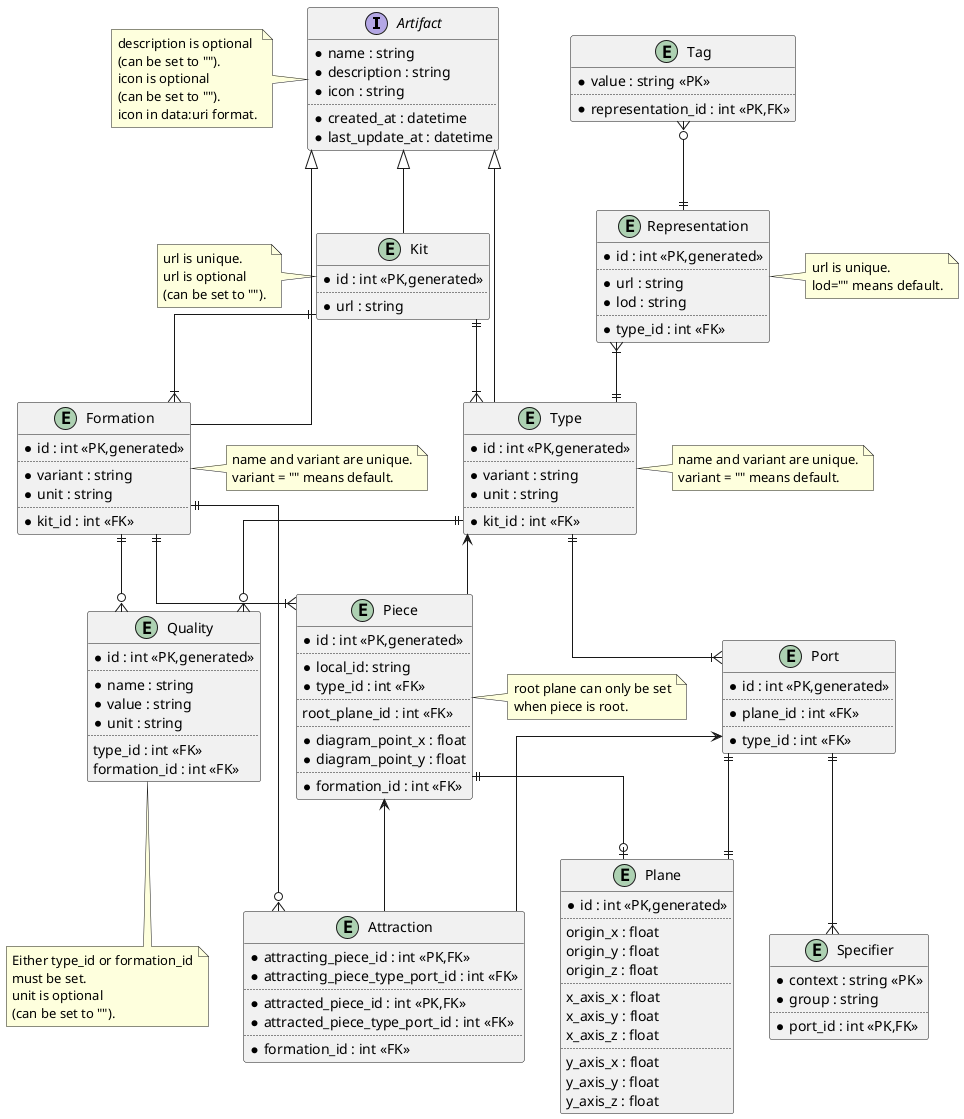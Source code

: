 @startuml "data architecture"
skinparam linetype ortho

interface Artifact {
    *name : string
    *description : string
    *icon : string
    ..
    *created_at : datetime
    *last_update_at : datetime
}
note left of Artifact
    description is optional
    (can be set to "").
    icon is optional
    (can be set to "").
    icon in data:uri format.
end note

entity Kit {
    *id : int <<PK,generated>> 
    ..
    *url : string
}
note left of Kit
    url is unique.
    url is optional
    (can be set to "").
end note

entity Type {
    *id : int <<PK,generated>>
    ..
    *variant : string
    *unit : string
    ..
    *kit_id : int <<FK>>
}
note right of Type
    name and variant are unique.
    variant = "" means default.
end note

entity Representation {
    *id : int <<PK,generated>>
    ..
    *url : string
    *lod : string
    ..
    *type_id : int <<FK>>
}
note right of Representation
    url is unique.
    lod="" means default.
end note

entity Tag {
    *value : string <<PK>>
    ..
    *representation_id : int <<PK,FK>>
}

entity Plane{
    *id : int <<PK,generated>>
    ..
    origin_x : float
    origin_y : float
    origin_z : float
    ..
    x_axis_x : float
    x_axis_y : float
    x_axis_z : float
    ..
    y_axis_x : float
    y_axis_y : float
    y_axis_z : float
}

entity Port {
    *id : int <<PK,generated>>
    ..
    *plane_id : int <<FK>>
    ..
    *type_id : int <<FK>>
}

entity Quality {
    *id : int <<PK,generated>>
    ..
    *name : string
    *value : string
    *unit : string
    ..
    type_id : int <<FK>>
    formation_id : int <<FK>>
}
note bottom of Quality
    Either type_id or formation_id
    must be set.
    unit is optional
    (can be set to "").
end note


entity Specifier {
    *context : string <<PK>>
    *group : string
    ..
    *port_id : int <<PK,FK>>
}

entity Piece{
    *id : int <<PK,generated>>
    ..
    *local_id: string
    *type_id : int <<FK>>
    ..
    root_plane_id : int <<FK>>
    ..
    *diagram_point_x : float
    *diagram_point_y : float
    ..
    *formation_id : int <<FK>>
}
note right of Piece
    root plane can only be set
    when piece is root.
end note

entity Attraction {
    *attracting_piece_id : int <<PK,FK>>
    *attracting_piece_type_port_id : int <<FK>>
    ..
    *attracted_piece_id : int <<PK,FK>>
    *attracted_piece_type_port_id : int <<FK>>
    ..
    *formation_id : int <<FK>>
}

entity Formation {
    *id : int <<PK,generated>>
    ..
    *variant : string
    *unit : string
    ..
    *kit_id : int <<FK>>
}
note right of Formation
    name and variant are unique.
    variant = "" means default.
end note

Kit ||--|{ Formation
Kit ||--|{ Type 
Tag }o--|| Representation
Representation }|--|| Type
Type ||--|{ Port
Type ||--o{ Quality
Formation ||--|{ Piece
Formation ||--o{ Attraction
Formation ||--o{ Quality
Port ||--|| Plane
Port ||--|{  Specifier
Piece ||--o| Plane
Type <-- Piece
Piece <-- Attraction
Port <-- Attraction

Artifact <|-- Kit
Artifact <|-- Formation
Artifact <|-- Type

@enduml